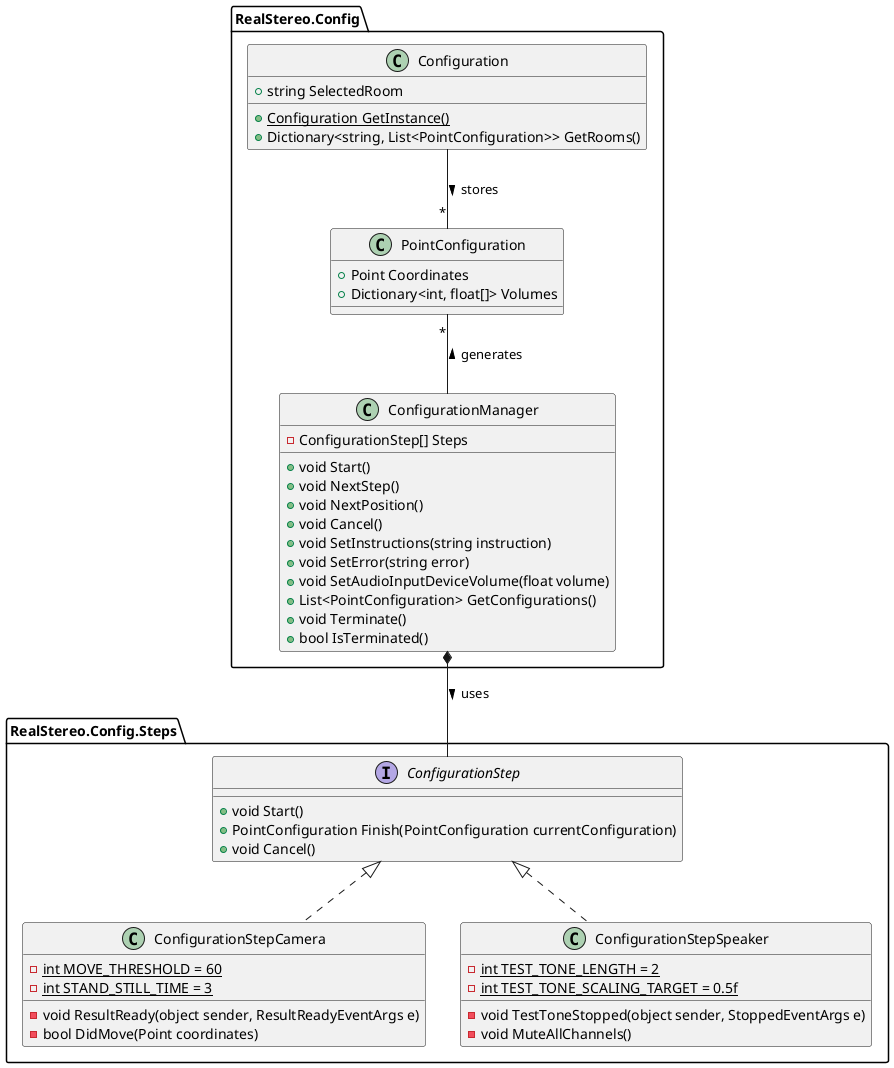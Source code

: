 @startuml ClassDiagram
skinparam defaultTextAlignment center
skinparam nodesep 0
allowmixing


package "RealStereo.Config" as Config {
  class Configuration {
    + string SelectedRoom
    + {static} Configuration GetInstance()
    + Dictionary<string, List<PointConfiguration>> GetRooms()
  }

  class ConfigurationManager {
    - ConfigurationStep[] Steps
    + void Start()
    + void NextStep()
    + void NextPosition()
    + void Cancel()
    + void SetInstructions(string instruction)
    + void SetError(string error)
    + void SetAudioInputDeviceVolume(float volume)
    + List<PointConfiguration> GetConfigurations()
    + void Terminate()
    + bool IsTerminated()
  }

  class PointConfiguration {
    + Point Coordinates
    + Dictionary<int, float[]> Volumes
  }
}

package "RealStereo.Config.Steps" as Steps {
  interface ConfigurationStep {
    + void Start()
    + PointConfiguration Finish(PointConfiguration currentConfiguration)
    + void Cancel()
  }

  class ConfigurationStepCamera implements ConfigurationStep {
    - {static} int MOVE_THRESHOLD = 60
    - {static} int STAND_STILL_TIME = 3
    - void ResultReady(object sender, ResultReadyEventArgs e)
    - bool DidMove(Point coordinates)
  }

  class ConfigurationStepSpeaker implements ConfigurationStep {
    - {static} int TEST_TONE_LENGTH = 2
    - {static} int TEST_TONE_SCALING_TARGET = 0.5f
    - void TestToneStopped(object sender, StoppedEventArgs e)
    - void MuteAllChannels()
  }
}

ConfigurationManager *-- ConfigurationStep: uses >
PointConfiguration "*" -- ConfigurationManager: generates <
Configuration -- "*" PointConfiguration: stores >

@enduml

